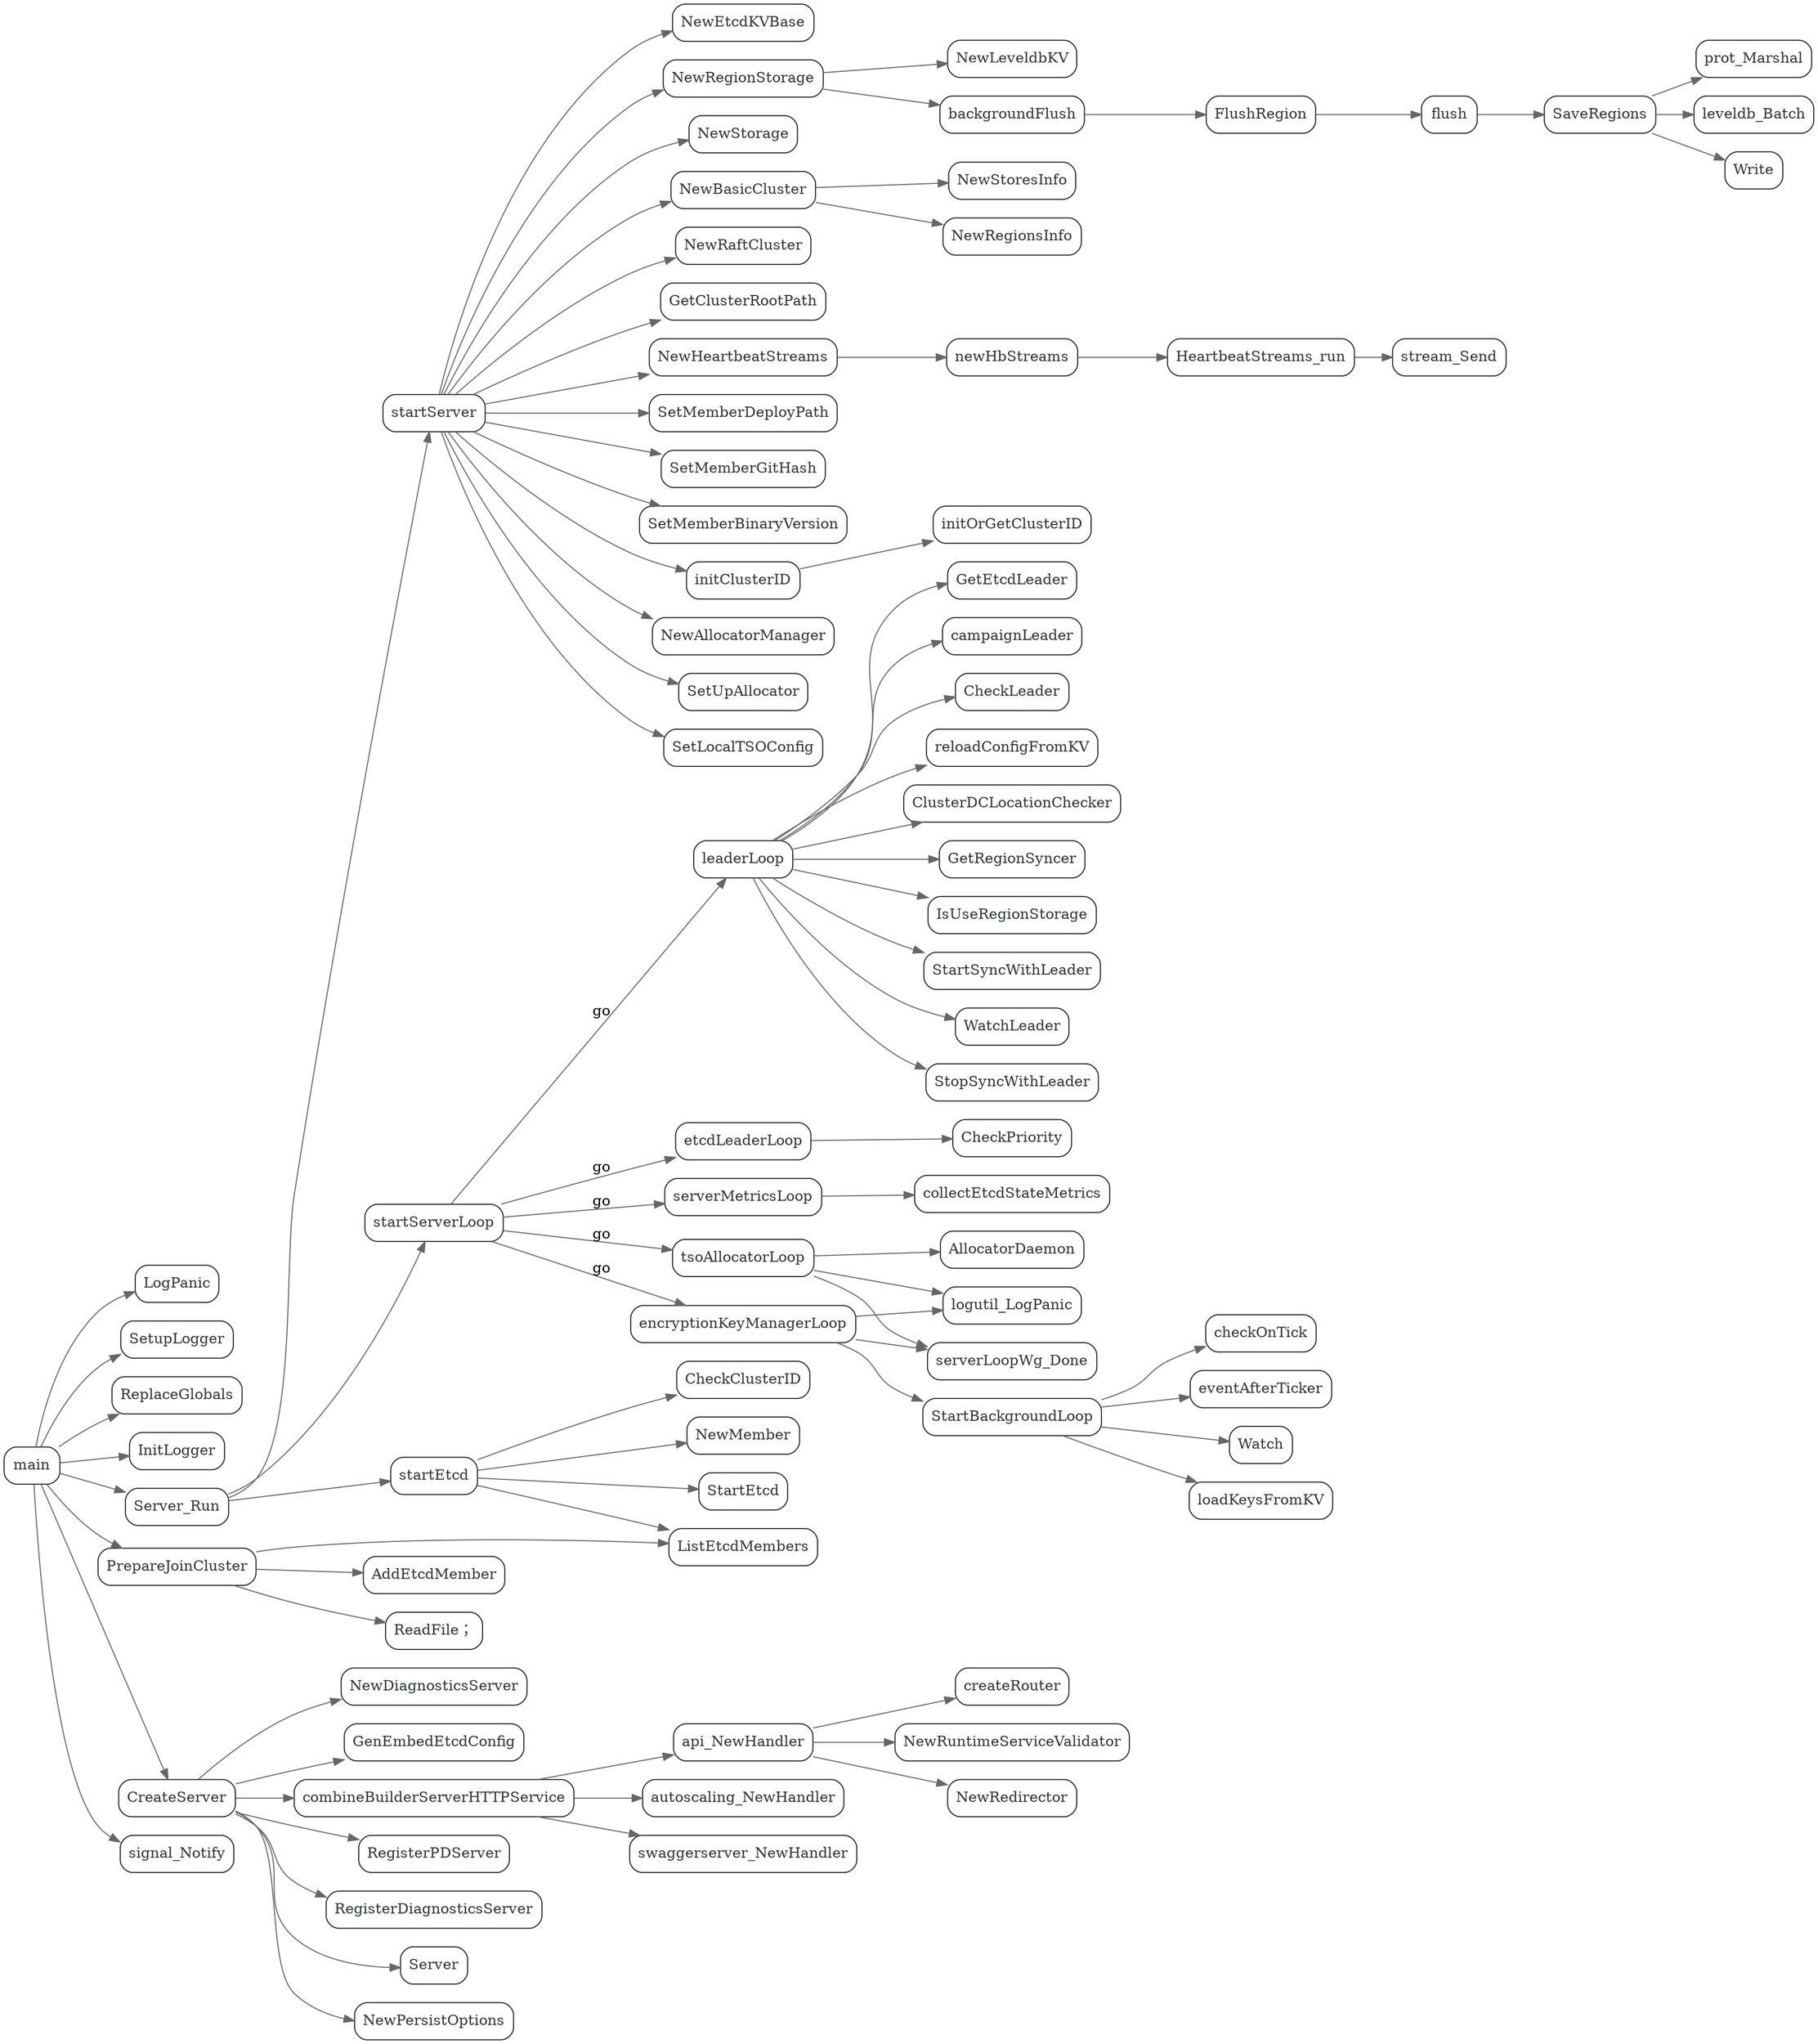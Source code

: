 #include "styles.h"
digraph main {
  node[shape=box;style="rounded";color="#1c2123";fontcolor="#2f3638"];
  edge[color=gray40];
  newrank=true;
  rankdir=LR;

  main -> {
    LogPanic;
    SetupLogger;
    ReplaceGlobals;
    InitLogger;
    PrepareJoinCluster;
    CreateServer;
    signal_Notify;
    Server_Run;
  }
  CreateServer -> {
    Server;
    NewPersistOptions;
    NewDiagnosticsServer;
    GenEmbedEtcdConfig;
    combineBuilderServerHTTPService;
    RegisterPDServer;
    RegisterDiagnosticsServer;
  }
  combineBuilderServerHTTPService -> {
    api_NewHandler;
    autoscaling_NewHandler;
    swaggerserver_NewHandler;
  }
  api_NewHandler -> {
    createRouter;
    NewRuntimeServiceValidator;
    NewRedirector;
  }
  Server_Run -> {
    startEtcd;
    startServer;
    startServerLoop;
  }
  startEtcd-> {
    StartEtcd;
    CheckClusterID;
    ListEtcdMembers;
    NewMember;
  }
  startServer -> {
    SetMemberDeployPath;
    SetMemberGitHash;
    SetMemberBinaryVersion;
    initClusterID;
    NewAllocatorManager;
    SetUpAllocator;
    SetLocalTSOConfig;
    NewEtcdKVBase;
    NewRegionStorage;
    NewStorage;
    NewBasicCluster;
    NewRaftCluster;
    GetClusterRootPath;
    NewHeartbeatStreams;
  }
  initClusterID -> {
    initOrGetClusterID;
  }

  NewRegionStorage -> {
    NewLeveldbKV;
    backgroundFlush;
  }
  backgroundFlush -> {
    FlushRegion;
  }
  FlushRegion -> flush -> {
    SaveRegions
  };
  SaveRegions -> {
    prot_Marshal;
    leveldb_Batch;
    Write;
  }
  NewBasicCluster -> {
    NewStoresInfo;
    NewRegionsInfo;
  }
  NewHeartbeatStreams -> newHbStreams;
  newHbStreams -> {
    HeartbeatStreams_run;
  }
  HeartbeatStreams_run -> {
    stream_Send;
  }
  PrepareJoinCluster -> {
    ReadFile；
    ListEtcdMembers;
    AddEtcdMember;
  }

  startServerLoop -> {
    leaderLoop;
    etcdLeaderLoop;
    serverMetricsLoop;
    tsoAllocatorLoop;
    encryptionKeyManagerLoop;
  }[label="go"];

  leaderLoop -> {
    CheckLeader;
    reloadConfigFromKV;
    ClusterDCLocationChecker;
    GetRegionSyncer;
    IsUseRegionStorage;
    StartSyncWithLeader;
    WatchLeader;
    StopSyncWithLeader;
    GetEtcdLeader;
    campaignLeader;
  }
  etcdLeaderLoop -> {
    CheckPriority;
  }
  serverMetricsLoop -> {
    collectEtcdStateMetrics;
  }

  tsoAllocatorLoop -> {
    logutil_LogPanic;
    serverLoopWg_Done;
    AllocatorDaemon;
  }
  encryptionKeyManagerLoop -> {
    logutil_LogPanic;
    serverLoopWg_Done;
    StartBackgroundLoop;
  }
  StartBackgroundLoop -> {
    Watch;
    loadKeysFromKV;
    checkOnTick;
    eventAfterTicker;
  }

}
